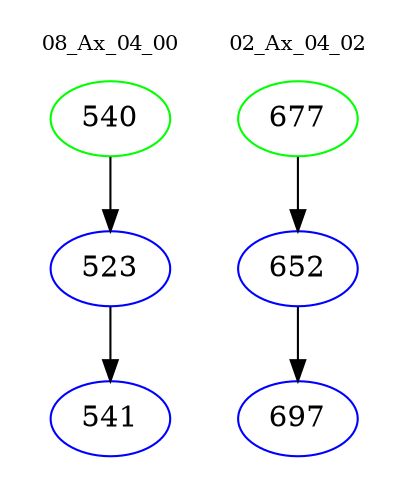 digraph{
subgraph cluster_0 {
color = white
label = "08_Ax_04_00";
fontsize=10;
T0_540 [label="540", color="green"]
T0_540 -> T0_523 [color="black"]
T0_523 [label="523", color="blue"]
T0_523 -> T0_541 [color="black"]
T0_541 [label="541", color="blue"]
}
subgraph cluster_1 {
color = white
label = "02_Ax_04_02";
fontsize=10;
T1_677 [label="677", color="green"]
T1_677 -> T1_652 [color="black"]
T1_652 [label="652", color="blue"]
T1_652 -> T1_697 [color="black"]
T1_697 [label="697", color="blue"]
}
}
